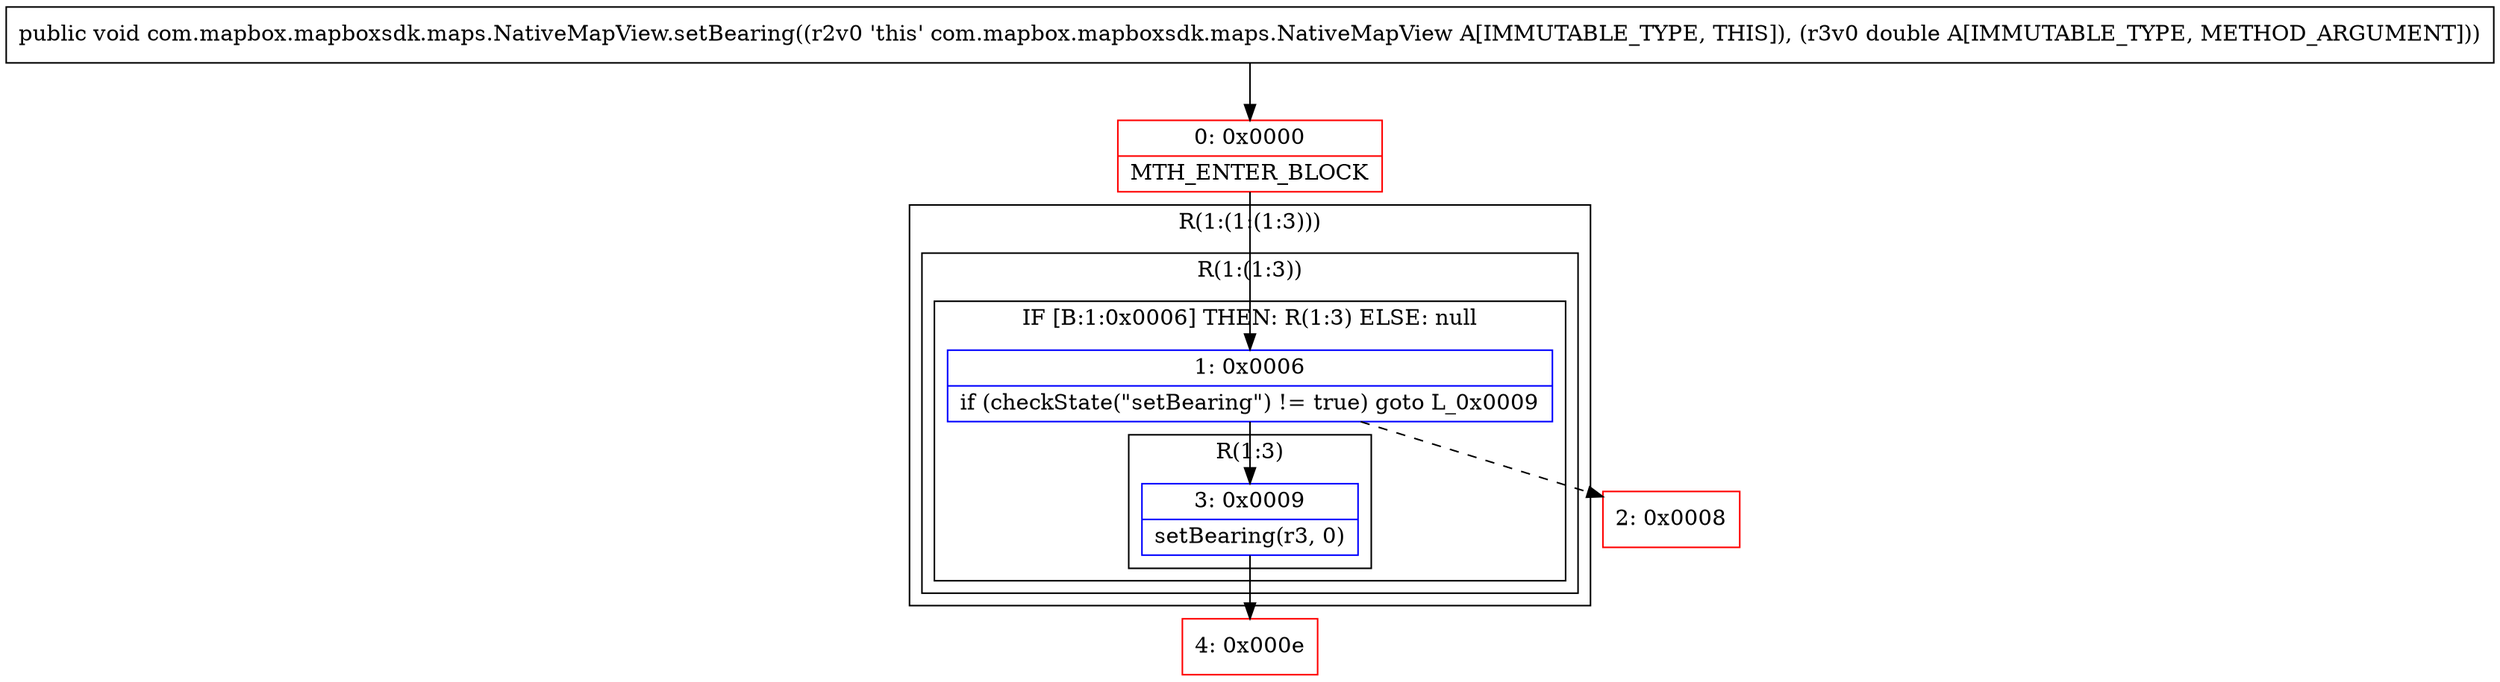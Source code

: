 digraph "CFG forcom.mapbox.mapboxsdk.maps.NativeMapView.setBearing(D)V" {
subgraph cluster_Region_364931640 {
label = "R(1:(1:(1:3)))";
node [shape=record,color=blue];
subgraph cluster_Region_805038156 {
label = "R(1:(1:3))";
node [shape=record,color=blue];
subgraph cluster_IfRegion_1758410904 {
label = "IF [B:1:0x0006] THEN: R(1:3) ELSE: null";
node [shape=record,color=blue];
Node_1 [shape=record,label="{1\:\ 0x0006|if (checkState(\"setBearing\") != true) goto L_0x0009\l}"];
subgraph cluster_Region_1245829450 {
label = "R(1:3)";
node [shape=record,color=blue];
Node_3 [shape=record,label="{3\:\ 0x0009|setBearing(r3, 0)\l}"];
}
}
}
}
Node_0 [shape=record,color=red,label="{0\:\ 0x0000|MTH_ENTER_BLOCK\l}"];
Node_2 [shape=record,color=red,label="{2\:\ 0x0008}"];
Node_4 [shape=record,color=red,label="{4\:\ 0x000e}"];
MethodNode[shape=record,label="{public void com.mapbox.mapboxsdk.maps.NativeMapView.setBearing((r2v0 'this' com.mapbox.mapboxsdk.maps.NativeMapView A[IMMUTABLE_TYPE, THIS]), (r3v0 double A[IMMUTABLE_TYPE, METHOD_ARGUMENT])) }"];
MethodNode -> Node_0;
Node_1 -> Node_2[style=dashed];
Node_1 -> Node_3;
Node_3 -> Node_4;
Node_0 -> Node_1;
}

